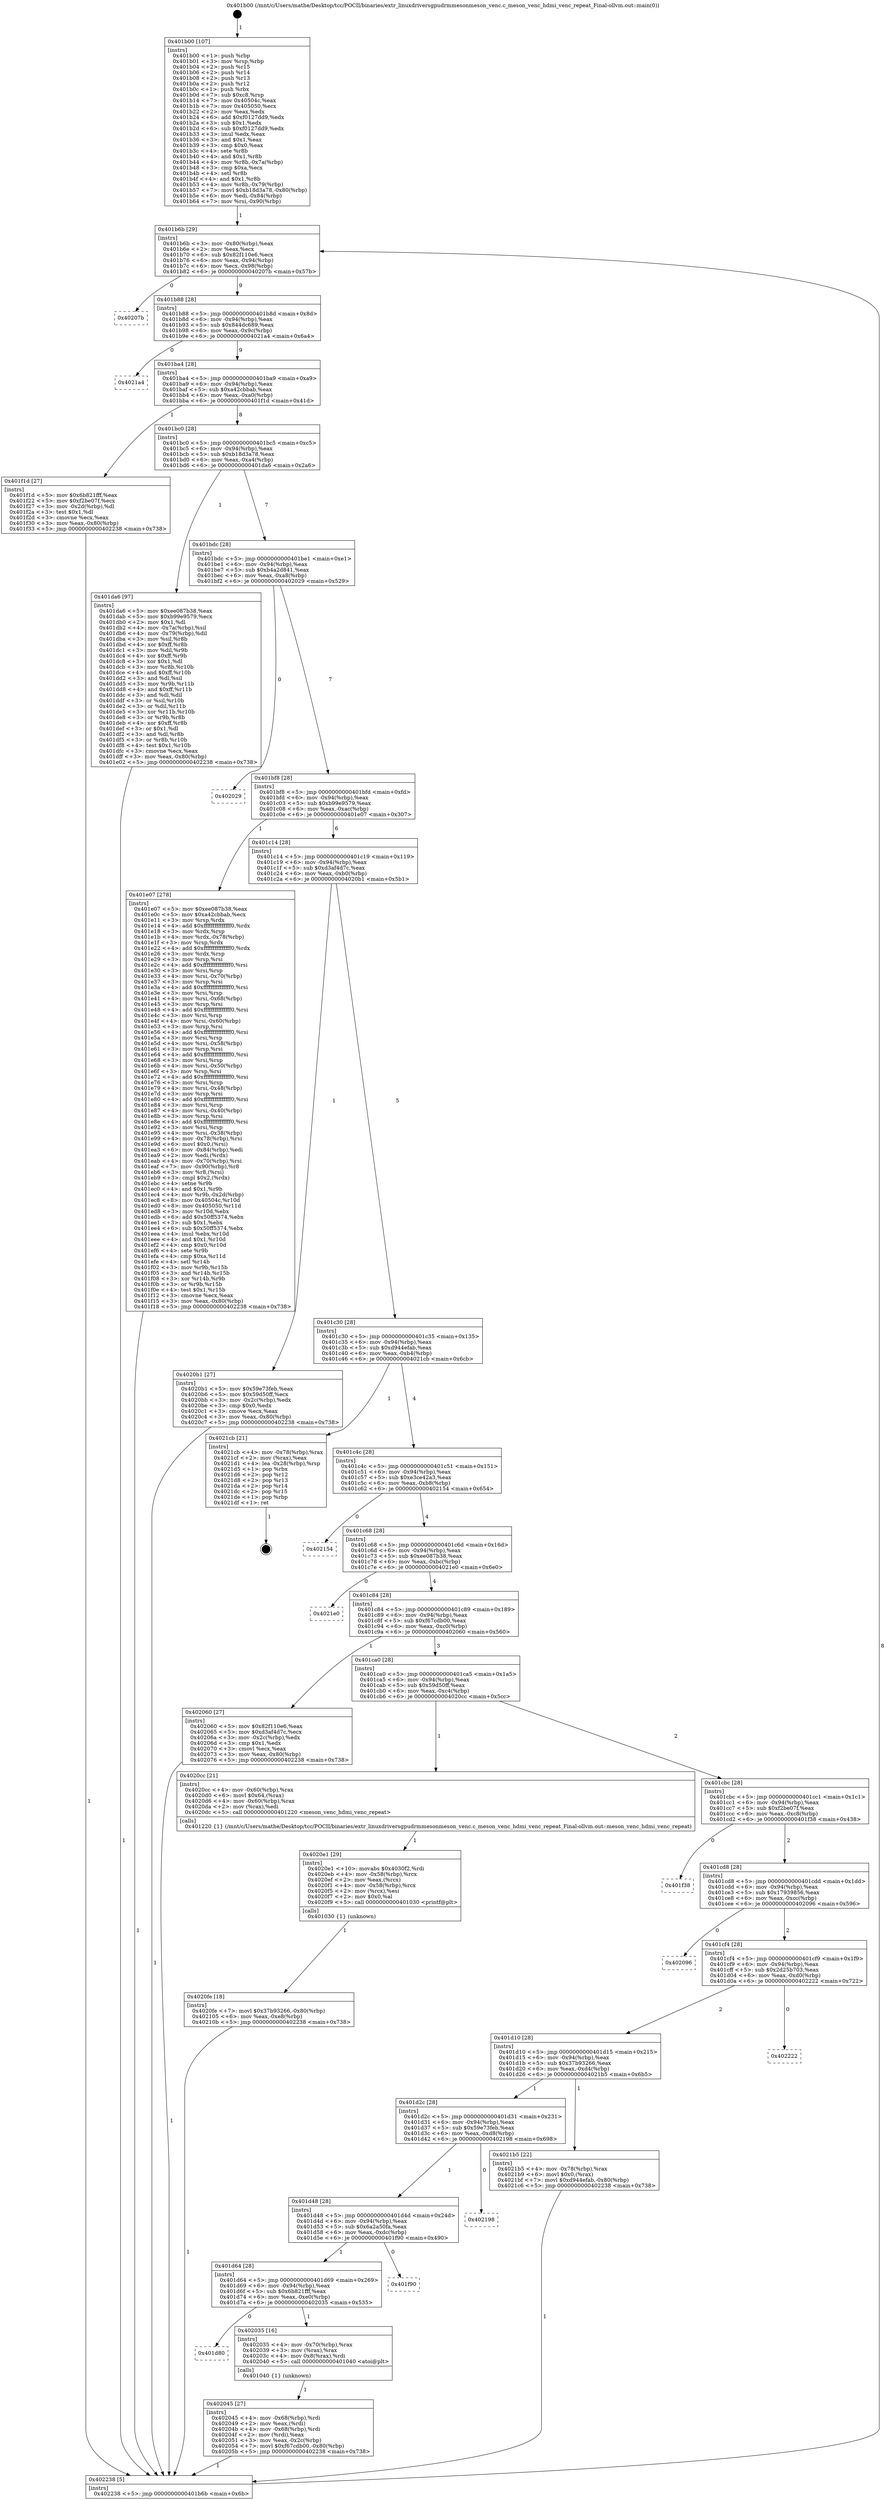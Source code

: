 digraph "0x401b00" {
  label = "0x401b00 (/mnt/c/Users/mathe/Desktop/tcc/POCII/binaries/extr_linuxdriversgpudrmmesonmeson_venc.c_meson_venc_hdmi_venc_repeat_Final-ollvm.out::main(0))"
  labelloc = "t"
  node[shape=record]

  Entry [label="",width=0.3,height=0.3,shape=circle,fillcolor=black,style=filled]
  "0x401b6b" [label="{
     0x401b6b [29]\l
     | [instrs]\l
     &nbsp;&nbsp;0x401b6b \<+3\>: mov -0x80(%rbp),%eax\l
     &nbsp;&nbsp;0x401b6e \<+2\>: mov %eax,%ecx\l
     &nbsp;&nbsp;0x401b70 \<+6\>: sub $0x82f110e6,%ecx\l
     &nbsp;&nbsp;0x401b76 \<+6\>: mov %eax,-0x94(%rbp)\l
     &nbsp;&nbsp;0x401b7c \<+6\>: mov %ecx,-0x98(%rbp)\l
     &nbsp;&nbsp;0x401b82 \<+6\>: je 000000000040207b \<main+0x57b\>\l
  }"]
  "0x40207b" [label="{
     0x40207b\l
  }", style=dashed]
  "0x401b88" [label="{
     0x401b88 [28]\l
     | [instrs]\l
     &nbsp;&nbsp;0x401b88 \<+5\>: jmp 0000000000401b8d \<main+0x8d\>\l
     &nbsp;&nbsp;0x401b8d \<+6\>: mov -0x94(%rbp),%eax\l
     &nbsp;&nbsp;0x401b93 \<+5\>: sub $0x844dc689,%eax\l
     &nbsp;&nbsp;0x401b98 \<+6\>: mov %eax,-0x9c(%rbp)\l
     &nbsp;&nbsp;0x401b9e \<+6\>: je 00000000004021a4 \<main+0x6a4\>\l
  }"]
  Exit [label="",width=0.3,height=0.3,shape=circle,fillcolor=black,style=filled,peripheries=2]
  "0x4021a4" [label="{
     0x4021a4\l
  }", style=dashed]
  "0x401ba4" [label="{
     0x401ba4 [28]\l
     | [instrs]\l
     &nbsp;&nbsp;0x401ba4 \<+5\>: jmp 0000000000401ba9 \<main+0xa9\>\l
     &nbsp;&nbsp;0x401ba9 \<+6\>: mov -0x94(%rbp),%eax\l
     &nbsp;&nbsp;0x401baf \<+5\>: sub $0xa42cbbab,%eax\l
     &nbsp;&nbsp;0x401bb4 \<+6\>: mov %eax,-0xa0(%rbp)\l
     &nbsp;&nbsp;0x401bba \<+6\>: je 0000000000401f1d \<main+0x41d\>\l
  }"]
  "0x4020fe" [label="{
     0x4020fe [18]\l
     | [instrs]\l
     &nbsp;&nbsp;0x4020fe \<+7\>: movl $0x37b93266,-0x80(%rbp)\l
     &nbsp;&nbsp;0x402105 \<+6\>: mov %eax,-0xe8(%rbp)\l
     &nbsp;&nbsp;0x40210b \<+5\>: jmp 0000000000402238 \<main+0x738\>\l
  }"]
  "0x401f1d" [label="{
     0x401f1d [27]\l
     | [instrs]\l
     &nbsp;&nbsp;0x401f1d \<+5\>: mov $0x6b821fff,%eax\l
     &nbsp;&nbsp;0x401f22 \<+5\>: mov $0xf2be07f,%ecx\l
     &nbsp;&nbsp;0x401f27 \<+3\>: mov -0x2d(%rbp),%dl\l
     &nbsp;&nbsp;0x401f2a \<+3\>: test $0x1,%dl\l
     &nbsp;&nbsp;0x401f2d \<+3\>: cmovne %ecx,%eax\l
     &nbsp;&nbsp;0x401f30 \<+3\>: mov %eax,-0x80(%rbp)\l
     &nbsp;&nbsp;0x401f33 \<+5\>: jmp 0000000000402238 \<main+0x738\>\l
  }"]
  "0x401bc0" [label="{
     0x401bc0 [28]\l
     | [instrs]\l
     &nbsp;&nbsp;0x401bc0 \<+5\>: jmp 0000000000401bc5 \<main+0xc5\>\l
     &nbsp;&nbsp;0x401bc5 \<+6\>: mov -0x94(%rbp),%eax\l
     &nbsp;&nbsp;0x401bcb \<+5\>: sub $0xb18d3a78,%eax\l
     &nbsp;&nbsp;0x401bd0 \<+6\>: mov %eax,-0xa4(%rbp)\l
     &nbsp;&nbsp;0x401bd6 \<+6\>: je 0000000000401da6 \<main+0x2a6\>\l
  }"]
  "0x4020e1" [label="{
     0x4020e1 [29]\l
     | [instrs]\l
     &nbsp;&nbsp;0x4020e1 \<+10\>: movabs $0x4030f2,%rdi\l
     &nbsp;&nbsp;0x4020eb \<+4\>: mov -0x58(%rbp),%rcx\l
     &nbsp;&nbsp;0x4020ef \<+2\>: mov %eax,(%rcx)\l
     &nbsp;&nbsp;0x4020f1 \<+4\>: mov -0x58(%rbp),%rcx\l
     &nbsp;&nbsp;0x4020f5 \<+2\>: mov (%rcx),%esi\l
     &nbsp;&nbsp;0x4020f7 \<+2\>: mov $0x0,%al\l
     &nbsp;&nbsp;0x4020f9 \<+5\>: call 0000000000401030 \<printf@plt\>\l
     | [calls]\l
     &nbsp;&nbsp;0x401030 \{1\} (unknown)\l
  }"]
  "0x401da6" [label="{
     0x401da6 [97]\l
     | [instrs]\l
     &nbsp;&nbsp;0x401da6 \<+5\>: mov $0xee087b38,%eax\l
     &nbsp;&nbsp;0x401dab \<+5\>: mov $0xb99e9579,%ecx\l
     &nbsp;&nbsp;0x401db0 \<+2\>: mov $0x1,%dl\l
     &nbsp;&nbsp;0x401db2 \<+4\>: mov -0x7a(%rbp),%sil\l
     &nbsp;&nbsp;0x401db6 \<+4\>: mov -0x79(%rbp),%dil\l
     &nbsp;&nbsp;0x401dba \<+3\>: mov %sil,%r8b\l
     &nbsp;&nbsp;0x401dbd \<+4\>: xor $0xff,%r8b\l
     &nbsp;&nbsp;0x401dc1 \<+3\>: mov %dil,%r9b\l
     &nbsp;&nbsp;0x401dc4 \<+4\>: xor $0xff,%r9b\l
     &nbsp;&nbsp;0x401dc8 \<+3\>: xor $0x1,%dl\l
     &nbsp;&nbsp;0x401dcb \<+3\>: mov %r8b,%r10b\l
     &nbsp;&nbsp;0x401dce \<+4\>: and $0xff,%r10b\l
     &nbsp;&nbsp;0x401dd2 \<+3\>: and %dl,%sil\l
     &nbsp;&nbsp;0x401dd5 \<+3\>: mov %r9b,%r11b\l
     &nbsp;&nbsp;0x401dd8 \<+4\>: and $0xff,%r11b\l
     &nbsp;&nbsp;0x401ddc \<+3\>: and %dl,%dil\l
     &nbsp;&nbsp;0x401ddf \<+3\>: or %sil,%r10b\l
     &nbsp;&nbsp;0x401de2 \<+3\>: or %dil,%r11b\l
     &nbsp;&nbsp;0x401de5 \<+3\>: xor %r11b,%r10b\l
     &nbsp;&nbsp;0x401de8 \<+3\>: or %r9b,%r8b\l
     &nbsp;&nbsp;0x401deb \<+4\>: xor $0xff,%r8b\l
     &nbsp;&nbsp;0x401def \<+3\>: or $0x1,%dl\l
     &nbsp;&nbsp;0x401df2 \<+3\>: and %dl,%r8b\l
     &nbsp;&nbsp;0x401df5 \<+3\>: or %r8b,%r10b\l
     &nbsp;&nbsp;0x401df8 \<+4\>: test $0x1,%r10b\l
     &nbsp;&nbsp;0x401dfc \<+3\>: cmovne %ecx,%eax\l
     &nbsp;&nbsp;0x401dff \<+3\>: mov %eax,-0x80(%rbp)\l
     &nbsp;&nbsp;0x401e02 \<+5\>: jmp 0000000000402238 \<main+0x738\>\l
  }"]
  "0x401bdc" [label="{
     0x401bdc [28]\l
     | [instrs]\l
     &nbsp;&nbsp;0x401bdc \<+5\>: jmp 0000000000401be1 \<main+0xe1\>\l
     &nbsp;&nbsp;0x401be1 \<+6\>: mov -0x94(%rbp),%eax\l
     &nbsp;&nbsp;0x401be7 \<+5\>: sub $0xb4a2d841,%eax\l
     &nbsp;&nbsp;0x401bec \<+6\>: mov %eax,-0xa8(%rbp)\l
     &nbsp;&nbsp;0x401bf2 \<+6\>: je 0000000000402029 \<main+0x529\>\l
  }"]
  "0x402238" [label="{
     0x402238 [5]\l
     | [instrs]\l
     &nbsp;&nbsp;0x402238 \<+5\>: jmp 0000000000401b6b \<main+0x6b\>\l
  }"]
  "0x401b00" [label="{
     0x401b00 [107]\l
     | [instrs]\l
     &nbsp;&nbsp;0x401b00 \<+1\>: push %rbp\l
     &nbsp;&nbsp;0x401b01 \<+3\>: mov %rsp,%rbp\l
     &nbsp;&nbsp;0x401b04 \<+2\>: push %r15\l
     &nbsp;&nbsp;0x401b06 \<+2\>: push %r14\l
     &nbsp;&nbsp;0x401b08 \<+2\>: push %r13\l
     &nbsp;&nbsp;0x401b0a \<+2\>: push %r12\l
     &nbsp;&nbsp;0x401b0c \<+1\>: push %rbx\l
     &nbsp;&nbsp;0x401b0d \<+7\>: sub $0xc8,%rsp\l
     &nbsp;&nbsp;0x401b14 \<+7\>: mov 0x40504c,%eax\l
     &nbsp;&nbsp;0x401b1b \<+7\>: mov 0x405050,%ecx\l
     &nbsp;&nbsp;0x401b22 \<+2\>: mov %eax,%edx\l
     &nbsp;&nbsp;0x401b24 \<+6\>: add $0xf0127dd9,%edx\l
     &nbsp;&nbsp;0x401b2a \<+3\>: sub $0x1,%edx\l
     &nbsp;&nbsp;0x401b2d \<+6\>: sub $0xf0127dd9,%edx\l
     &nbsp;&nbsp;0x401b33 \<+3\>: imul %edx,%eax\l
     &nbsp;&nbsp;0x401b36 \<+3\>: and $0x1,%eax\l
     &nbsp;&nbsp;0x401b39 \<+3\>: cmp $0x0,%eax\l
     &nbsp;&nbsp;0x401b3c \<+4\>: sete %r8b\l
     &nbsp;&nbsp;0x401b40 \<+4\>: and $0x1,%r8b\l
     &nbsp;&nbsp;0x401b44 \<+4\>: mov %r8b,-0x7a(%rbp)\l
     &nbsp;&nbsp;0x401b48 \<+3\>: cmp $0xa,%ecx\l
     &nbsp;&nbsp;0x401b4b \<+4\>: setl %r8b\l
     &nbsp;&nbsp;0x401b4f \<+4\>: and $0x1,%r8b\l
     &nbsp;&nbsp;0x401b53 \<+4\>: mov %r8b,-0x79(%rbp)\l
     &nbsp;&nbsp;0x401b57 \<+7\>: movl $0xb18d3a78,-0x80(%rbp)\l
     &nbsp;&nbsp;0x401b5e \<+6\>: mov %edi,-0x84(%rbp)\l
     &nbsp;&nbsp;0x401b64 \<+7\>: mov %rsi,-0x90(%rbp)\l
  }"]
  "0x402045" [label="{
     0x402045 [27]\l
     | [instrs]\l
     &nbsp;&nbsp;0x402045 \<+4\>: mov -0x68(%rbp),%rdi\l
     &nbsp;&nbsp;0x402049 \<+2\>: mov %eax,(%rdi)\l
     &nbsp;&nbsp;0x40204b \<+4\>: mov -0x68(%rbp),%rdi\l
     &nbsp;&nbsp;0x40204f \<+2\>: mov (%rdi),%eax\l
     &nbsp;&nbsp;0x402051 \<+3\>: mov %eax,-0x2c(%rbp)\l
     &nbsp;&nbsp;0x402054 \<+7\>: movl $0xf67cdb00,-0x80(%rbp)\l
     &nbsp;&nbsp;0x40205b \<+5\>: jmp 0000000000402238 \<main+0x738\>\l
  }"]
  "0x402029" [label="{
     0x402029\l
  }", style=dashed]
  "0x401bf8" [label="{
     0x401bf8 [28]\l
     | [instrs]\l
     &nbsp;&nbsp;0x401bf8 \<+5\>: jmp 0000000000401bfd \<main+0xfd\>\l
     &nbsp;&nbsp;0x401bfd \<+6\>: mov -0x94(%rbp),%eax\l
     &nbsp;&nbsp;0x401c03 \<+5\>: sub $0xb99e9579,%eax\l
     &nbsp;&nbsp;0x401c08 \<+6\>: mov %eax,-0xac(%rbp)\l
     &nbsp;&nbsp;0x401c0e \<+6\>: je 0000000000401e07 \<main+0x307\>\l
  }"]
  "0x401d80" [label="{
     0x401d80\l
  }", style=dashed]
  "0x401e07" [label="{
     0x401e07 [278]\l
     | [instrs]\l
     &nbsp;&nbsp;0x401e07 \<+5\>: mov $0xee087b38,%eax\l
     &nbsp;&nbsp;0x401e0c \<+5\>: mov $0xa42cbbab,%ecx\l
     &nbsp;&nbsp;0x401e11 \<+3\>: mov %rsp,%rdx\l
     &nbsp;&nbsp;0x401e14 \<+4\>: add $0xfffffffffffffff0,%rdx\l
     &nbsp;&nbsp;0x401e18 \<+3\>: mov %rdx,%rsp\l
     &nbsp;&nbsp;0x401e1b \<+4\>: mov %rdx,-0x78(%rbp)\l
     &nbsp;&nbsp;0x401e1f \<+3\>: mov %rsp,%rdx\l
     &nbsp;&nbsp;0x401e22 \<+4\>: add $0xfffffffffffffff0,%rdx\l
     &nbsp;&nbsp;0x401e26 \<+3\>: mov %rdx,%rsp\l
     &nbsp;&nbsp;0x401e29 \<+3\>: mov %rsp,%rsi\l
     &nbsp;&nbsp;0x401e2c \<+4\>: add $0xfffffffffffffff0,%rsi\l
     &nbsp;&nbsp;0x401e30 \<+3\>: mov %rsi,%rsp\l
     &nbsp;&nbsp;0x401e33 \<+4\>: mov %rsi,-0x70(%rbp)\l
     &nbsp;&nbsp;0x401e37 \<+3\>: mov %rsp,%rsi\l
     &nbsp;&nbsp;0x401e3a \<+4\>: add $0xfffffffffffffff0,%rsi\l
     &nbsp;&nbsp;0x401e3e \<+3\>: mov %rsi,%rsp\l
     &nbsp;&nbsp;0x401e41 \<+4\>: mov %rsi,-0x68(%rbp)\l
     &nbsp;&nbsp;0x401e45 \<+3\>: mov %rsp,%rsi\l
     &nbsp;&nbsp;0x401e48 \<+4\>: add $0xfffffffffffffff0,%rsi\l
     &nbsp;&nbsp;0x401e4c \<+3\>: mov %rsi,%rsp\l
     &nbsp;&nbsp;0x401e4f \<+4\>: mov %rsi,-0x60(%rbp)\l
     &nbsp;&nbsp;0x401e53 \<+3\>: mov %rsp,%rsi\l
     &nbsp;&nbsp;0x401e56 \<+4\>: add $0xfffffffffffffff0,%rsi\l
     &nbsp;&nbsp;0x401e5a \<+3\>: mov %rsi,%rsp\l
     &nbsp;&nbsp;0x401e5d \<+4\>: mov %rsi,-0x58(%rbp)\l
     &nbsp;&nbsp;0x401e61 \<+3\>: mov %rsp,%rsi\l
     &nbsp;&nbsp;0x401e64 \<+4\>: add $0xfffffffffffffff0,%rsi\l
     &nbsp;&nbsp;0x401e68 \<+3\>: mov %rsi,%rsp\l
     &nbsp;&nbsp;0x401e6b \<+4\>: mov %rsi,-0x50(%rbp)\l
     &nbsp;&nbsp;0x401e6f \<+3\>: mov %rsp,%rsi\l
     &nbsp;&nbsp;0x401e72 \<+4\>: add $0xfffffffffffffff0,%rsi\l
     &nbsp;&nbsp;0x401e76 \<+3\>: mov %rsi,%rsp\l
     &nbsp;&nbsp;0x401e79 \<+4\>: mov %rsi,-0x48(%rbp)\l
     &nbsp;&nbsp;0x401e7d \<+3\>: mov %rsp,%rsi\l
     &nbsp;&nbsp;0x401e80 \<+4\>: add $0xfffffffffffffff0,%rsi\l
     &nbsp;&nbsp;0x401e84 \<+3\>: mov %rsi,%rsp\l
     &nbsp;&nbsp;0x401e87 \<+4\>: mov %rsi,-0x40(%rbp)\l
     &nbsp;&nbsp;0x401e8b \<+3\>: mov %rsp,%rsi\l
     &nbsp;&nbsp;0x401e8e \<+4\>: add $0xfffffffffffffff0,%rsi\l
     &nbsp;&nbsp;0x401e92 \<+3\>: mov %rsi,%rsp\l
     &nbsp;&nbsp;0x401e95 \<+4\>: mov %rsi,-0x38(%rbp)\l
     &nbsp;&nbsp;0x401e99 \<+4\>: mov -0x78(%rbp),%rsi\l
     &nbsp;&nbsp;0x401e9d \<+6\>: movl $0x0,(%rsi)\l
     &nbsp;&nbsp;0x401ea3 \<+6\>: mov -0x84(%rbp),%edi\l
     &nbsp;&nbsp;0x401ea9 \<+2\>: mov %edi,(%rdx)\l
     &nbsp;&nbsp;0x401eab \<+4\>: mov -0x70(%rbp),%rsi\l
     &nbsp;&nbsp;0x401eaf \<+7\>: mov -0x90(%rbp),%r8\l
     &nbsp;&nbsp;0x401eb6 \<+3\>: mov %r8,(%rsi)\l
     &nbsp;&nbsp;0x401eb9 \<+3\>: cmpl $0x2,(%rdx)\l
     &nbsp;&nbsp;0x401ebc \<+4\>: setne %r9b\l
     &nbsp;&nbsp;0x401ec0 \<+4\>: and $0x1,%r9b\l
     &nbsp;&nbsp;0x401ec4 \<+4\>: mov %r9b,-0x2d(%rbp)\l
     &nbsp;&nbsp;0x401ec8 \<+8\>: mov 0x40504c,%r10d\l
     &nbsp;&nbsp;0x401ed0 \<+8\>: mov 0x405050,%r11d\l
     &nbsp;&nbsp;0x401ed8 \<+3\>: mov %r10d,%ebx\l
     &nbsp;&nbsp;0x401edb \<+6\>: add $0x50ff5374,%ebx\l
     &nbsp;&nbsp;0x401ee1 \<+3\>: sub $0x1,%ebx\l
     &nbsp;&nbsp;0x401ee4 \<+6\>: sub $0x50ff5374,%ebx\l
     &nbsp;&nbsp;0x401eea \<+4\>: imul %ebx,%r10d\l
     &nbsp;&nbsp;0x401eee \<+4\>: and $0x1,%r10d\l
     &nbsp;&nbsp;0x401ef2 \<+4\>: cmp $0x0,%r10d\l
     &nbsp;&nbsp;0x401ef6 \<+4\>: sete %r9b\l
     &nbsp;&nbsp;0x401efa \<+4\>: cmp $0xa,%r11d\l
     &nbsp;&nbsp;0x401efe \<+4\>: setl %r14b\l
     &nbsp;&nbsp;0x401f02 \<+3\>: mov %r9b,%r15b\l
     &nbsp;&nbsp;0x401f05 \<+3\>: and %r14b,%r15b\l
     &nbsp;&nbsp;0x401f08 \<+3\>: xor %r14b,%r9b\l
     &nbsp;&nbsp;0x401f0b \<+3\>: or %r9b,%r15b\l
     &nbsp;&nbsp;0x401f0e \<+4\>: test $0x1,%r15b\l
     &nbsp;&nbsp;0x401f12 \<+3\>: cmovne %ecx,%eax\l
     &nbsp;&nbsp;0x401f15 \<+3\>: mov %eax,-0x80(%rbp)\l
     &nbsp;&nbsp;0x401f18 \<+5\>: jmp 0000000000402238 \<main+0x738\>\l
  }"]
  "0x401c14" [label="{
     0x401c14 [28]\l
     | [instrs]\l
     &nbsp;&nbsp;0x401c14 \<+5\>: jmp 0000000000401c19 \<main+0x119\>\l
     &nbsp;&nbsp;0x401c19 \<+6\>: mov -0x94(%rbp),%eax\l
     &nbsp;&nbsp;0x401c1f \<+5\>: sub $0xd3af4d7c,%eax\l
     &nbsp;&nbsp;0x401c24 \<+6\>: mov %eax,-0xb0(%rbp)\l
     &nbsp;&nbsp;0x401c2a \<+6\>: je 00000000004020b1 \<main+0x5b1\>\l
  }"]
  "0x402035" [label="{
     0x402035 [16]\l
     | [instrs]\l
     &nbsp;&nbsp;0x402035 \<+4\>: mov -0x70(%rbp),%rax\l
     &nbsp;&nbsp;0x402039 \<+3\>: mov (%rax),%rax\l
     &nbsp;&nbsp;0x40203c \<+4\>: mov 0x8(%rax),%rdi\l
     &nbsp;&nbsp;0x402040 \<+5\>: call 0000000000401040 \<atoi@plt\>\l
     | [calls]\l
     &nbsp;&nbsp;0x401040 \{1\} (unknown)\l
  }"]
  "0x401d64" [label="{
     0x401d64 [28]\l
     | [instrs]\l
     &nbsp;&nbsp;0x401d64 \<+5\>: jmp 0000000000401d69 \<main+0x269\>\l
     &nbsp;&nbsp;0x401d69 \<+6\>: mov -0x94(%rbp),%eax\l
     &nbsp;&nbsp;0x401d6f \<+5\>: sub $0x6b821fff,%eax\l
     &nbsp;&nbsp;0x401d74 \<+6\>: mov %eax,-0xe0(%rbp)\l
     &nbsp;&nbsp;0x401d7a \<+6\>: je 0000000000402035 \<main+0x535\>\l
  }"]
  "0x4020b1" [label="{
     0x4020b1 [27]\l
     | [instrs]\l
     &nbsp;&nbsp;0x4020b1 \<+5\>: mov $0x59e73feb,%eax\l
     &nbsp;&nbsp;0x4020b6 \<+5\>: mov $0x59d50ff,%ecx\l
     &nbsp;&nbsp;0x4020bb \<+3\>: mov -0x2c(%rbp),%edx\l
     &nbsp;&nbsp;0x4020be \<+3\>: cmp $0x0,%edx\l
     &nbsp;&nbsp;0x4020c1 \<+3\>: cmove %ecx,%eax\l
     &nbsp;&nbsp;0x4020c4 \<+3\>: mov %eax,-0x80(%rbp)\l
     &nbsp;&nbsp;0x4020c7 \<+5\>: jmp 0000000000402238 \<main+0x738\>\l
  }"]
  "0x401c30" [label="{
     0x401c30 [28]\l
     | [instrs]\l
     &nbsp;&nbsp;0x401c30 \<+5\>: jmp 0000000000401c35 \<main+0x135\>\l
     &nbsp;&nbsp;0x401c35 \<+6\>: mov -0x94(%rbp),%eax\l
     &nbsp;&nbsp;0x401c3b \<+5\>: sub $0xd944efab,%eax\l
     &nbsp;&nbsp;0x401c40 \<+6\>: mov %eax,-0xb4(%rbp)\l
     &nbsp;&nbsp;0x401c46 \<+6\>: je 00000000004021cb \<main+0x6cb\>\l
  }"]
  "0x401f90" [label="{
     0x401f90\l
  }", style=dashed]
  "0x4021cb" [label="{
     0x4021cb [21]\l
     | [instrs]\l
     &nbsp;&nbsp;0x4021cb \<+4\>: mov -0x78(%rbp),%rax\l
     &nbsp;&nbsp;0x4021cf \<+2\>: mov (%rax),%eax\l
     &nbsp;&nbsp;0x4021d1 \<+4\>: lea -0x28(%rbp),%rsp\l
     &nbsp;&nbsp;0x4021d5 \<+1\>: pop %rbx\l
     &nbsp;&nbsp;0x4021d6 \<+2\>: pop %r12\l
     &nbsp;&nbsp;0x4021d8 \<+2\>: pop %r13\l
     &nbsp;&nbsp;0x4021da \<+2\>: pop %r14\l
     &nbsp;&nbsp;0x4021dc \<+2\>: pop %r15\l
     &nbsp;&nbsp;0x4021de \<+1\>: pop %rbp\l
     &nbsp;&nbsp;0x4021df \<+1\>: ret\l
  }"]
  "0x401c4c" [label="{
     0x401c4c [28]\l
     | [instrs]\l
     &nbsp;&nbsp;0x401c4c \<+5\>: jmp 0000000000401c51 \<main+0x151\>\l
     &nbsp;&nbsp;0x401c51 \<+6\>: mov -0x94(%rbp),%eax\l
     &nbsp;&nbsp;0x401c57 \<+5\>: sub $0xe3ce42a3,%eax\l
     &nbsp;&nbsp;0x401c5c \<+6\>: mov %eax,-0xb8(%rbp)\l
     &nbsp;&nbsp;0x401c62 \<+6\>: je 0000000000402154 \<main+0x654\>\l
  }"]
  "0x401d48" [label="{
     0x401d48 [28]\l
     | [instrs]\l
     &nbsp;&nbsp;0x401d48 \<+5\>: jmp 0000000000401d4d \<main+0x24d\>\l
     &nbsp;&nbsp;0x401d4d \<+6\>: mov -0x94(%rbp),%eax\l
     &nbsp;&nbsp;0x401d53 \<+5\>: sub $0x6a2a50fa,%eax\l
     &nbsp;&nbsp;0x401d58 \<+6\>: mov %eax,-0xdc(%rbp)\l
     &nbsp;&nbsp;0x401d5e \<+6\>: je 0000000000401f90 \<main+0x490\>\l
  }"]
  "0x402154" [label="{
     0x402154\l
  }", style=dashed]
  "0x401c68" [label="{
     0x401c68 [28]\l
     | [instrs]\l
     &nbsp;&nbsp;0x401c68 \<+5\>: jmp 0000000000401c6d \<main+0x16d\>\l
     &nbsp;&nbsp;0x401c6d \<+6\>: mov -0x94(%rbp),%eax\l
     &nbsp;&nbsp;0x401c73 \<+5\>: sub $0xee087b38,%eax\l
     &nbsp;&nbsp;0x401c78 \<+6\>: mov %eax,-0xbc(%rbp)\l
     &nbsp;&nbsp;0x401c7e \<+6\>: je 00000000004021e0 \<main+0x6e0\>\l
  }"]
  "0x402198" [label="{
     0x402198\l
  }", style=dashed]
  "0x4021e0" [label="{
     0x4021e0\l
  }", style=dashed]
  "0x401c84" [label="{
     0x401c84 [28]\l
     | [instrs]\l
     &nbsp;&nbsp;0x401c84 \<+5\>: jmp 0000000000401c89 \<main+0x189\>\l
     &nbsp;&nbsp;0x401c89 \<+6\>: mov -0x94(%rbp),%eax\l
     &nbsp;&nbsp;0x401c8f \<+5\>: sub $0xf67cdb00,%eax\l
     &nbsp;&nbsp;0x401c94 \<+6\>: mov %eax,-0xc0(%rbp)\l
     &nbsp;&nbsp;0x401c9a \<+6\>: je 0000000000402060 \<main+0x560\>\l
  }"]
  "0x401d2c" [label="{
     0x401d2c [28]\l
     | [instrs]\l
     &nbsp;&nbsp;0x401d2c \<+5\>: jmp 0000000000401d31 \<main+0x231\>\l
     &nbsp;&nbsp;0x401d31 \<+6\>: mov -0x94(%rbp),%eax\l
     &nbsp;&nbsp;0x401d37 \<+5\>: sub $0x59e73feb,%eax\l
     &nbsp;&nbsp;0x401d3c \<+6\>: mov %eax,-0xd8(%rbp)\l
     &nbsp;&nbsp;0x401d42 \<+6\>: je 0000000000402198 \<main+0x698\>\l
  }"]
  "0x402060" [label="{
     0x402060 [27]\l
     | [instrs]\l
     &nbsp;&nbsp;0x402060 \<+5\>: mov $0x82f110e6,%eax\l
     &nbsp;&nbsp;0x402065 \<+5\>: mov $0xd3af4d7c,%ecx\l
     &nbsp;&nbsp;0x40206a \<+3\>: mov -0x2c(%rbp),%edx\l
     &nbsp;&nbsp;0x40206d \<+3\>: cmp $0x1,%edx\l
     &nbsp;&nbsp;0x402070 \<+3\>: cmovl %ecx,%eax\l
     &nbsp;&nbsp;0x402073 \<+3\>: mov %eax,-0x80(%rbp)\l
     &nbsp;&nbsp;0x402076 \<+5\>: jmp 0000000000402238 \<main+0x738\>\l
  }"]
  "0x401ca0" [label="{
     0x401ca0 [28]\l
     | [instrs]\l
     &nbsp;&nbsp;0x401ca0 \<+5\>: jmp 0000000000401ca5 \<main+0x1a5\>\l
     &nbsp;&nbsp;0x401ca5 \<+6\>: mov -0x94(%rbp),%eax\l
     &nbsp;&nbsp;0x401cab \<+5\>: sub $0x59d50ff,%eax\l
     &nbsp;&nbsp;0x401cb0 \<+6\>: mov %eax,-0xc4(%rbp)\l
     &nbsp;&nbsp;0x401cb6 \<+6\>: je 00000000004020cc \<main+0x5cc\>\l
  }"]
  "0x4021b5" [label="{
     0x4021b5 [22]\l
     | [instrs]\l
     &nbsp;&nbsp;0x4021b5 \<+4\>: mov -0x78(%rbp),%rax\l
     &nbsp;&nbsp;0x4021b9 \<+6\>: movl $0x0,(%rax)\l
     &nbsp;&nbsp;0x4021bf \<+7\>: movl $0xd944efab,-0x80(%rbp)\l
     &nbsp;&nbsp;0x4021c6 \<+5\>: jmp 0000000000402238 \<main+0x738\>\l
  }"]
  "0x4020cc" [label="{
     0x4020cc [21]\l
     | [instrs]\l
     &nbsp;&nbsp;0x4020cc \<+4\>: mov -0x60(%rbp),%rax\l
     &nbsp;&nbsp;0x4020d0 \<+6\>: movl $0x64,(%rax)\l
     &nbsp;&nbsp;0x4020d6 \<+4\>: mov -0x60(%rbp),%rax\l
     &nbsp;&nbsp;0x4020da \<+2\>: mov (%rax),%edi\l
     &nbsp;&nbsp;0x4020dc \<+5\>: call 0000000000401220 \<meson_venc_hdmi_venc_repeat\>\l
     | [calls]\l
     &nbsp;&nbsp;0x401220 \{1\} (/mnt/c/Users/mathe/Desktop/tcc/POCII/binaries/extr_linuxdriversgpudrmmesonmeson_venc.c_meson_venc_hdmi_venc_repeat_Final-ollvm.out::meson_venc_hdmi_venc_repeat)\l
  }"]
  "0x401cbc" [label="{
     0x401cbc [28]\l
     | [instrs]\l
     &nbsp;&nbsp;0x401cbc \<+5\>: jmp 0000000000401cc1 \<main+0x1c1\>\l
     &nbsp;&nbsp;0x401cc1 \<+6\>: mov -0x94(%rbp),%eax\l
     &nbsp;&nbsp;0x401cc7 \<+5\>: sub $0xf2be07f,%eax\l
     &nbsp;&nbsp;0x401ccc \<+6\>: mov %eax,-0xc8(%rbp)\l
     &nbsp;&nbsp;0x401cd2 \<+6\>: je 0000000000401f38 \<main+0x438\>\l
  }"]
  "0x401d10" [label="{
     0x401d10 [28]\l
     | [instrs]\l
     &nbsp;&nbsp;0x401d10 \<+5\>: jmp 0000000000401d15 \<main+0x215\>\l
     &nbsp;&nbsp;0x401d15 \<+6\>: mov -0x94(%rbp),%eax\l
     &nbsp;&nbsp;0x401d1b \<+5\>: sub $0x37b93266,%eax\l
     &nbsp;&nbsp;0x401d20 \<+6\>: mov %eax,-0xd4(%rbp)\l
     &nbsp;&nbsp;0x401d26 \<+6\>: je 00000000004021b5 \<main+0x6b5\>\l
  }"]
  "0x401f38" [label="{
     0x401f38\l
  }", style=dashed]
  "0x401cd8" [label="{
     0x401cd8 [28]\l
     | [instrs]\l
     &nbsp;&nbsp;0x401cd8 \<+5\>: jmp 0000000000401cdd \<main+0x1dd\>\l
     &nbsp;&nbsp;0x401cdd \<+6\>: mov -0x94(%rbp),%eax\l
     &nbsp;&nbsp;0x401ce3 \<+5\>: sub $0x17939856,%eax\l
     &nbsp;&nbsp;0x401ce8 \<+6\>: mov %eax,-0xcc(%rbp)\l
     &nbsp;&nbsp;0x401cee \<+6\>: je 0000000000402096 \<main+0x596\>\l
  }"]
  "0x402222" [label="{
     0x402222\l
  }", style=dashed]
  "0x402096" [label="{
     0x402096\l
  }", style=dashed]
  "0x401cf4" [label="{
     0x401cf4 [28]\l
     | [instrs]\l
     &nbsp;&nbsp;0x401cf4 \<+5\>: jmp 0000000000401cf9 \<main+0x1f9\>\l
     &nbsp;&nbsp;0x401cf9 \<+6\>: mov -0x94(%rbp),%eax\l
     &nbsp;&nbsp;0x401cff \<+5\>: sub $0x2d25b703,%eax\l
     &nbsp;&nbsp;0x401d04 \<+6\>: mov %eax,-0xd0(%rbp)\l
     &nbsp;&nbsp;0x401d0a \<+6\>: je 0000000000402222 \<main+0x722\>\l
  }"]
  Entry -> "0x401b00" [label=" 1"]
  "0x401b6b" -> "0x40207b" [label=" 0"]
  "0x401b6b" -> "0x401b88" [label=" 9"]
  "0x4021cb" -> Exit [label=" 1"]
  "0x401b88" -> "0x4021a4" [label=" 0"]
  "0x401b88" -> "0x401ba4" [label=" 9"]
  "0x4021b5" -> "0x402238" [label=" 1"]
  "0x401ba4" -> "0x401f1d" [label=" 1"]
  "0x401ba4" -> "0x401bc0" [label=" 8"]
  "0x4020fe" -> "0x402238" [label=" 1"]
  "0x401bc0" -> "0x401da6" [label=" 1"]
  "0x401bc0" -> "0x401bdc" [label=" 7"]
  "0x401da6" -> "0x402238" [label=" 1"]
  "0x401b00" -> "0x401b6b" [label=" 1"]
  "0x402238" -> "0x401b6b" [label=" 8"]
  "0x4020e1" -> "0x4020fe" [label=" 1"]
  "0x401bdc" -> "0x402029" [label=" 0"]
  "0x401bdc" -> "0x401bf8" [label=" 7"]
  "0x4020cc" -> "0x4020e1" [label=" 1"]
  "0x401bf8" -> "0x401e07" [label=" 1"]
  "0x401bf8" -> "0x401c14" [label=" 6"]
  "0x4020b1" -> "0x402238" [label=" 1"]
  "0x401e07" -> "0x402238" [label=" 1"]
  "0x401f1d" -> "0x402238" [label=" 1"]
  "0x402060" -> "0x402238" [label=" 1"]
  "0x401c14" -> "0x4020b1" [label=" 1"]
  "0x401c14" -> "0x401c30" [label=" 5"]
  "0x402035" -> "0x402045" [label=" 1"]
  "0x401c30" -> "0x4021cb" [label=" 1"]
  "0x401c30" -> "0x401c4c" [label=" 4"]
  "0x401d64" -> "0x401d80" [label=" 0"]
  "0x401c4c" -> "0x402154" [label=" 0"]
  "0x401c4c" -> "0x401c68" [label=" 4"]
  "0x402045" -> "0x402238" [label=" 1"]
  "0x401c68" -> "0x4021e0" [label=" 0"]
  "0x401c68" -> "0x401c84" [label=" 4"]
  "0x401d48" -> "0x401d64" [label=" 1"]
  "0x401c84" -> "0x402060" [label=" 1"]
  "0x401c84" -> "0x401ca0" [label=" 3"]
  "0x401d64" -> "0x402035" [label=" 1"]
  "0x401ca0" -> "0x4020cc" [label=" 1"]
  "0x401ca0" -> "0x401cbc" [label=" 2"]
  "0x401d2c" -> "0x401d48" [label=" 1"]
  "0x401cbc" -> "0x401f38" [label=" 0"]
  "0x401cbc" -> "0x401cd8" [label=" 2"]
  "0x401d48" -> "0x401f90" [label=" 0"]
  "0x401cd8" -> "0x402096" [label=" 0"]
  "0x401cd8" -> "0x401cf4" [label=" 2"]
  "0x401d10" -> "0x401d2c" [label=" 1"]
  "0x401cf4" -> "0x402222" [label=" 0"]
  "0x401cf4" -> "0x401d10" [label=" 2"]
  "0x401d2c" -> "0x402198" [label=" 0"]
  "0x401d10" -> "0x4021b5" [label=" 1"]
}
